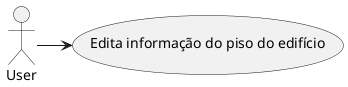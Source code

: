 @startuml
'https://plantuml.com/use-case-diagram



User -> (Edita informação do piso do edifício)


@enduml